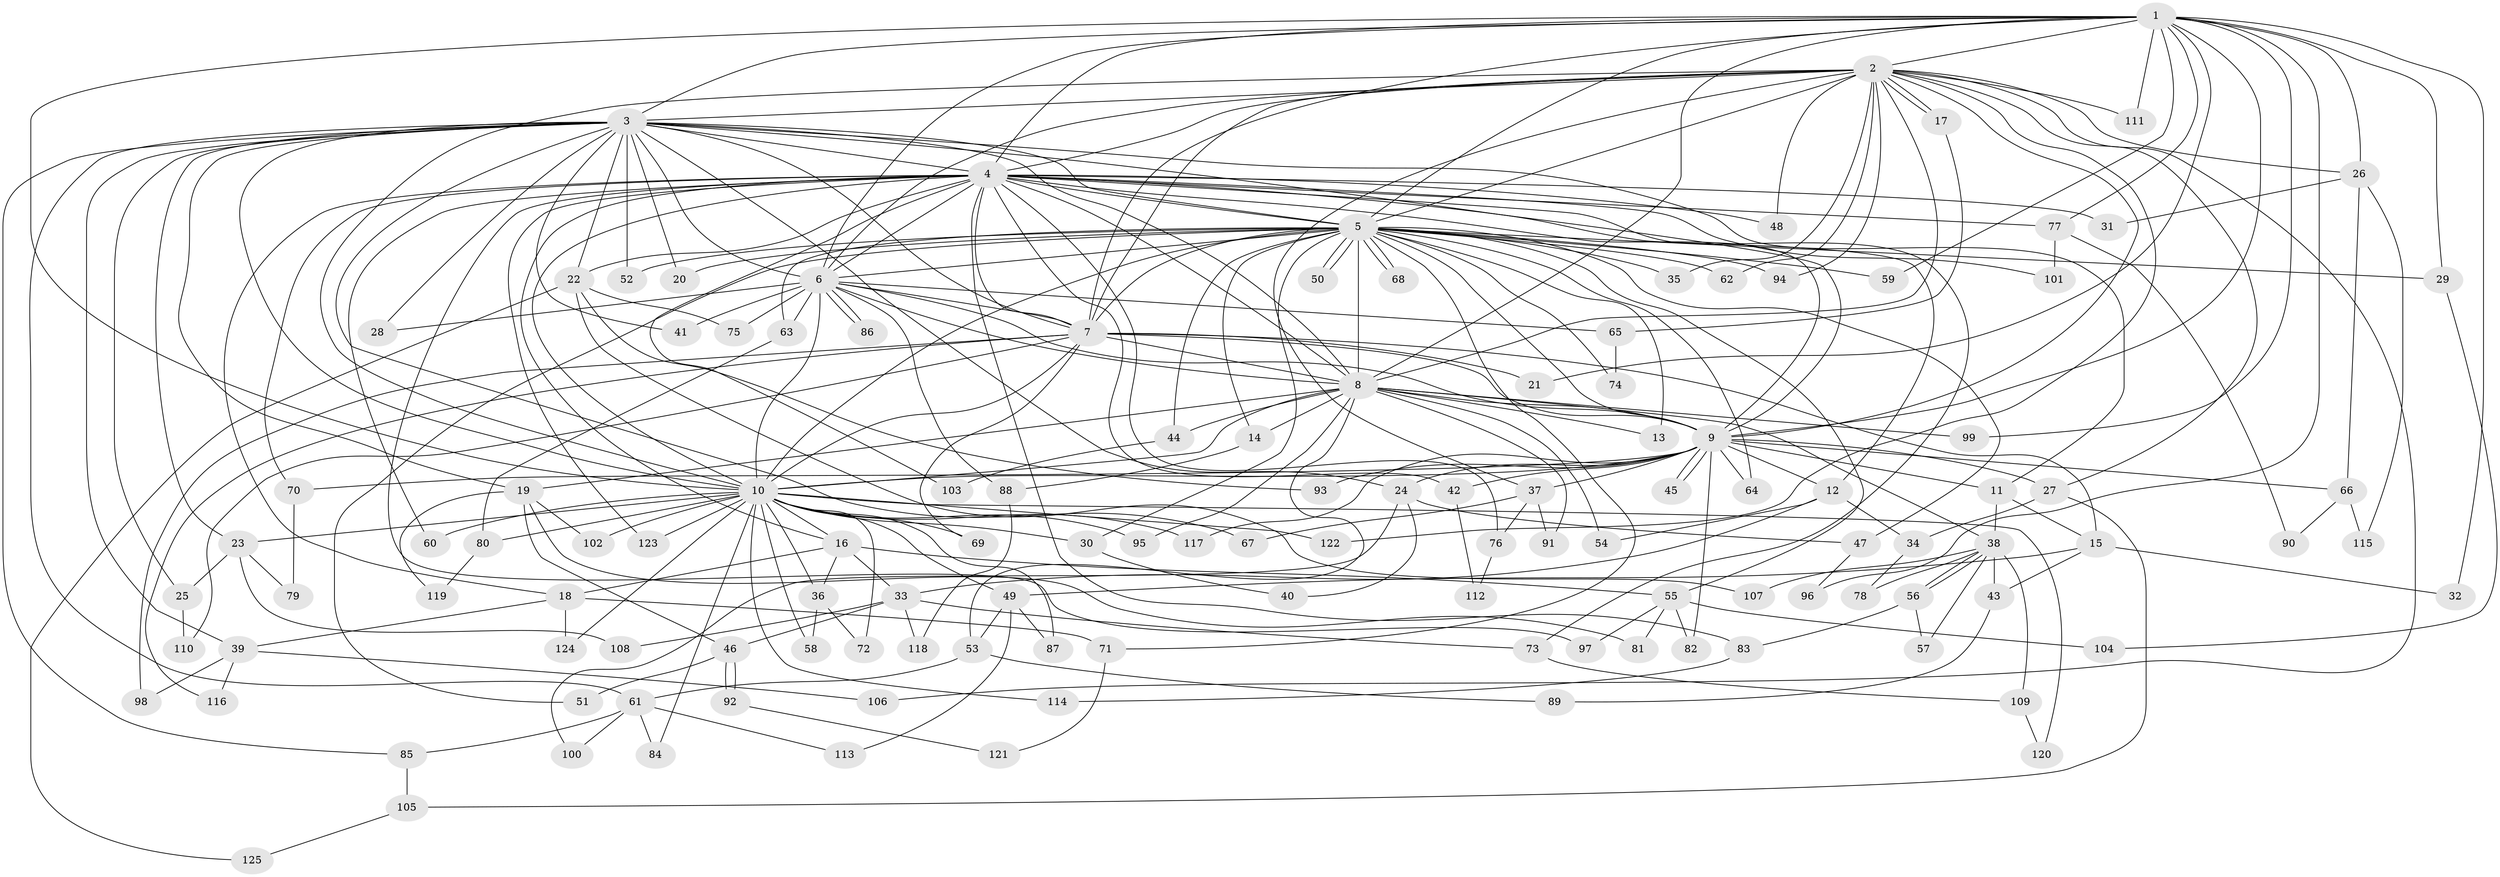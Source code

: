// Generated by graph-tools (version 1.1) at 2025/01/03/09/25 03:01:31]
// undirected, 125 vertices, 275 edges
graph export_dot {
graph [start="1"]
  node [color=gray90,style=filled];
  1;
  2;
  3;
  4;
  5;
  6;
  7;
  8;
  9;
  10;
  11;
  12;
  13;
  14;
  15;
  16;
  17;
  18;
  19;
  20;
  21;
  22;
  23;
  24;
  25;
  26;
  27;
  28;
  29;
  30;
  31;
  32;
  33;
  34;
  35;
  36;
  37;
  38;
  39;
  40;
  41;
  42;
  43;
  44;
  45;
  46;
  47;
  48;
  49;
  50;
  51;
  52;
  53;
  54;
  55;
  56;
  57;
  58;
  59;
  60;
  61;
  62;
  63;
  64;
  65;
  66;
  67;
  68;
  69;
  70;
  71;
  72;
  73;
  74;
  75;
  76;
  77;
  78;
  79;
  80;
  81;
  82;
  83;
  84;
  85;
  86;
  87;
  88;
  89;
  90;
  91;
  92;
  93;
  94;
  95;
  96;
  97;
  98;
  99;
  100;
  101;
  102;
  103;
  104;
  105;
  106;
  107;
  108;
  109;
  110;
  111;
  112;
  113;
  114;
  115;
  116;
  117;
  118;
  119;
  120;
  121;
  122;
  123;
  124;
  125;
  1 -- 2;
  1 -- 3;
  1 -- 4;
  1 -- 5;
  1 -- 6;
  1 -- 7;
  1 -- 8;
  1 -- 9;
  1 -- 10;
  1 -- 21;
  1 -- 26;
  1 -- 29;
  1 -- 32;
  1 -- 59;
  1 -- 77;
  1 -- 96;
  1 -- 99;
  1 -- 111;
  2 -- 3;
  2 -- 4;
  2 -- 5;
  2 -- 6;
  2 -- 7;
  2 -- 8;
  2 -- 9;
  2 -- 10;
  2 -- 17;
  2 -- 17;
  2 -- 26;
  2 -- 27;
  2 -- 35;
  2 -- 37;
  2 -- 48;
  2 -- 62;
  2 -- 94;
  2 -- 106;
  2 -- 111;
  2 -- 122;
  3 -- 4;
  3 -- 5;
  3 -- 6;
  3 -- 7;
  3 -- 8;
  3 -- 9;
  3 -- 10;
  3 -- 11;
  3 -- 19;
  3 -- 20;
  3 -- 22;
  3 -- 23;
  3 -- 24;
  3 -- 25;
  3 -- 28;
  3 -- 39;
  3 -- 41;
  3 -- 52;
  3 -- 61;
  3 -- 67;
  3 -- 85;
  4 -- 5;
  4 -- 6;
  4 -- 7;
  4 -- 8;
  4 -- 9;
  4 -- 10;
  4 -- 12;
  4 -- 16;
  4 -- 18;
  4 -- 22;
  4 -- 31;
  4 -- 42;
  4 -- 48;
  4 -- 60;
  4 -- 70;
  4 -- 73;
  4 -- 76;
  4 -- 77;
  4 -- 83;
  4 -- 97;
  4 -- 101;
  4 -- 103;
  4 -- 123;
  5 -- 6;
  5 -- 7;
  5 -- 8;
  5 -- 9;
  5 -- 10;
  5 -- 13;
  5 -- 14;
  5 -- 20;
  5 -- 29;
  5 -- 30;
  5 -- 35;
  5 -- 44;
  5 -- 47;
  5 -- 50;
  5 -- 50;
  5 -- 51;
  5 -- 52;
  5 -- 55;
  5 -- 59;
  5 -- 62;
  5 -- 63;
  5 -- 64;
  5 -- 68;
  5 -- 68;
  5 -- 71;
  5 -- 74;
  5 -- 94;
  6 -- 7;
  6 -- 8;
  6 -- 9;
  6 -- 10;
  6 -- 28;
  6 -- 41;
  6 -- 63;
  6 -- 65;
  6 -- 75;
  6 -- 86;
  6 -- 86;
  6 -- 88;
  7 -- 8;
  7 -- 9;
  7 -- 10;
  7 -- 15;
  7 -- 21;
  7 -- 69;
  7 -- 98;
  7 -- 110;
  7 -- 116;
  8 -- 9;
  8 -- 10;
  8 -- 13;
  8 -- 14;
  8 -- 19;
  8 -- 38;
  8 -- 44;
  8 -- 53;
  8 -- 54;
  8 -- 91;
  8 -- 95;
  8 -- 99;
  9 -- 10;
  9 -- 11;
  9 -- 12;
  9 -- 24;
  9 -- 27;
  9 -- 37;
  9 -- 42;
  9 -- 45;
  9 -- 45;
  9 -- 64;
  9 -- 66;
  9 -- 70;
  9 -- 82;
  9 -- 93;
  9 -- 117;
  10 -- 16;
  10 -- 23;
  10 -- 30;
  10 -- 36;
  10 -- 49;
  10 -- 58;
  10 -- 60;
  10 -- 69;
  10 -- 72;
  10 -- 80;
  10 -- 84;
  10 -- 87;
  10 -- 95;
  10 -- 102;
  10 -- 114;
  10 -- 117;
  10 -- 120;
  10 -- 122;
  10 -- 123;
  10 -- 124;
  11 -- 15;
  11 -- 38;
  12 -- 33;
  12 -- 34;
  12 -- 54;
  14 -- 88;
  15 -- 32;
  15 -- 43;
  15 -- 49;
  16 -- 18;
  16 -- 33;
  16 -- 36;
  16 -- 55;
  17 -- 65;
  18 -- 39;
  18 -- 71;
  18 -- 124;
  19 -- 46;
  19 -- 81;
  19 -- 102;
  19 -- 119;
  22 -- 75;
  22 -- 93;
  22 -- 107;
  22 -- 125;
  23 -- 25;
  23 -- 79;
  23 -- 108;
  24 -- 40;
  24 -- 47;
  24 -- 100;
  25 -- 110;
  26 -- 31;
  26 -- 66;
  26 -- 115;
  27 -- 34;
  27 -- 105;
  29 -- 104;
  30 -- 40;
  33 -- 46;
  33 -- 73;
  33 -- 108;
  33 -- 118;
  34 -- 78;
  36 -- 58;
  36 -- 72;
  37 -- 67;
  37 -- 76;
  37 -- 91;
  38 -- 43;
  38 -- 56;
  38 -- 56;
  38 -- 57;
  38 -- 78;
  38 -- 107;
  38 -- 109;
  39 -- 98;
  39 -- 106;
  39 -- 116;
  42 -- 112;
  43 -- 89;
  44 -- 103;
  46 -- 51;
  46 -- 92;
  46 -- 92;
  47 -- 96;
  49 -- 53;
  49 -- 87;
  49 -- 113;
  53 -- 61;
  53 -- 89;
  55 -- 81;
  55 -- 82;
  55 -- 97;
  55 -- 104;
  56 -- 57;
  56 -- 83;
  61 -- 84;
  61 -- 85;
  61 -- 100;
  61 -- 113;
  63 -- 80;
  65 -- 74;
  66 -- 90;
  66 -- 115;
  70 -- 79;
  71 -- 121;
  73 -- 109;
  76 -- 112;
  77 -- 90;
  77 -- 101;
  80 -- 119;
  83 -- 114;
  85 -- 105;
  88 -- 118;
  92 -- 121;
  105 -- 125;
  109 -- 120;
}
